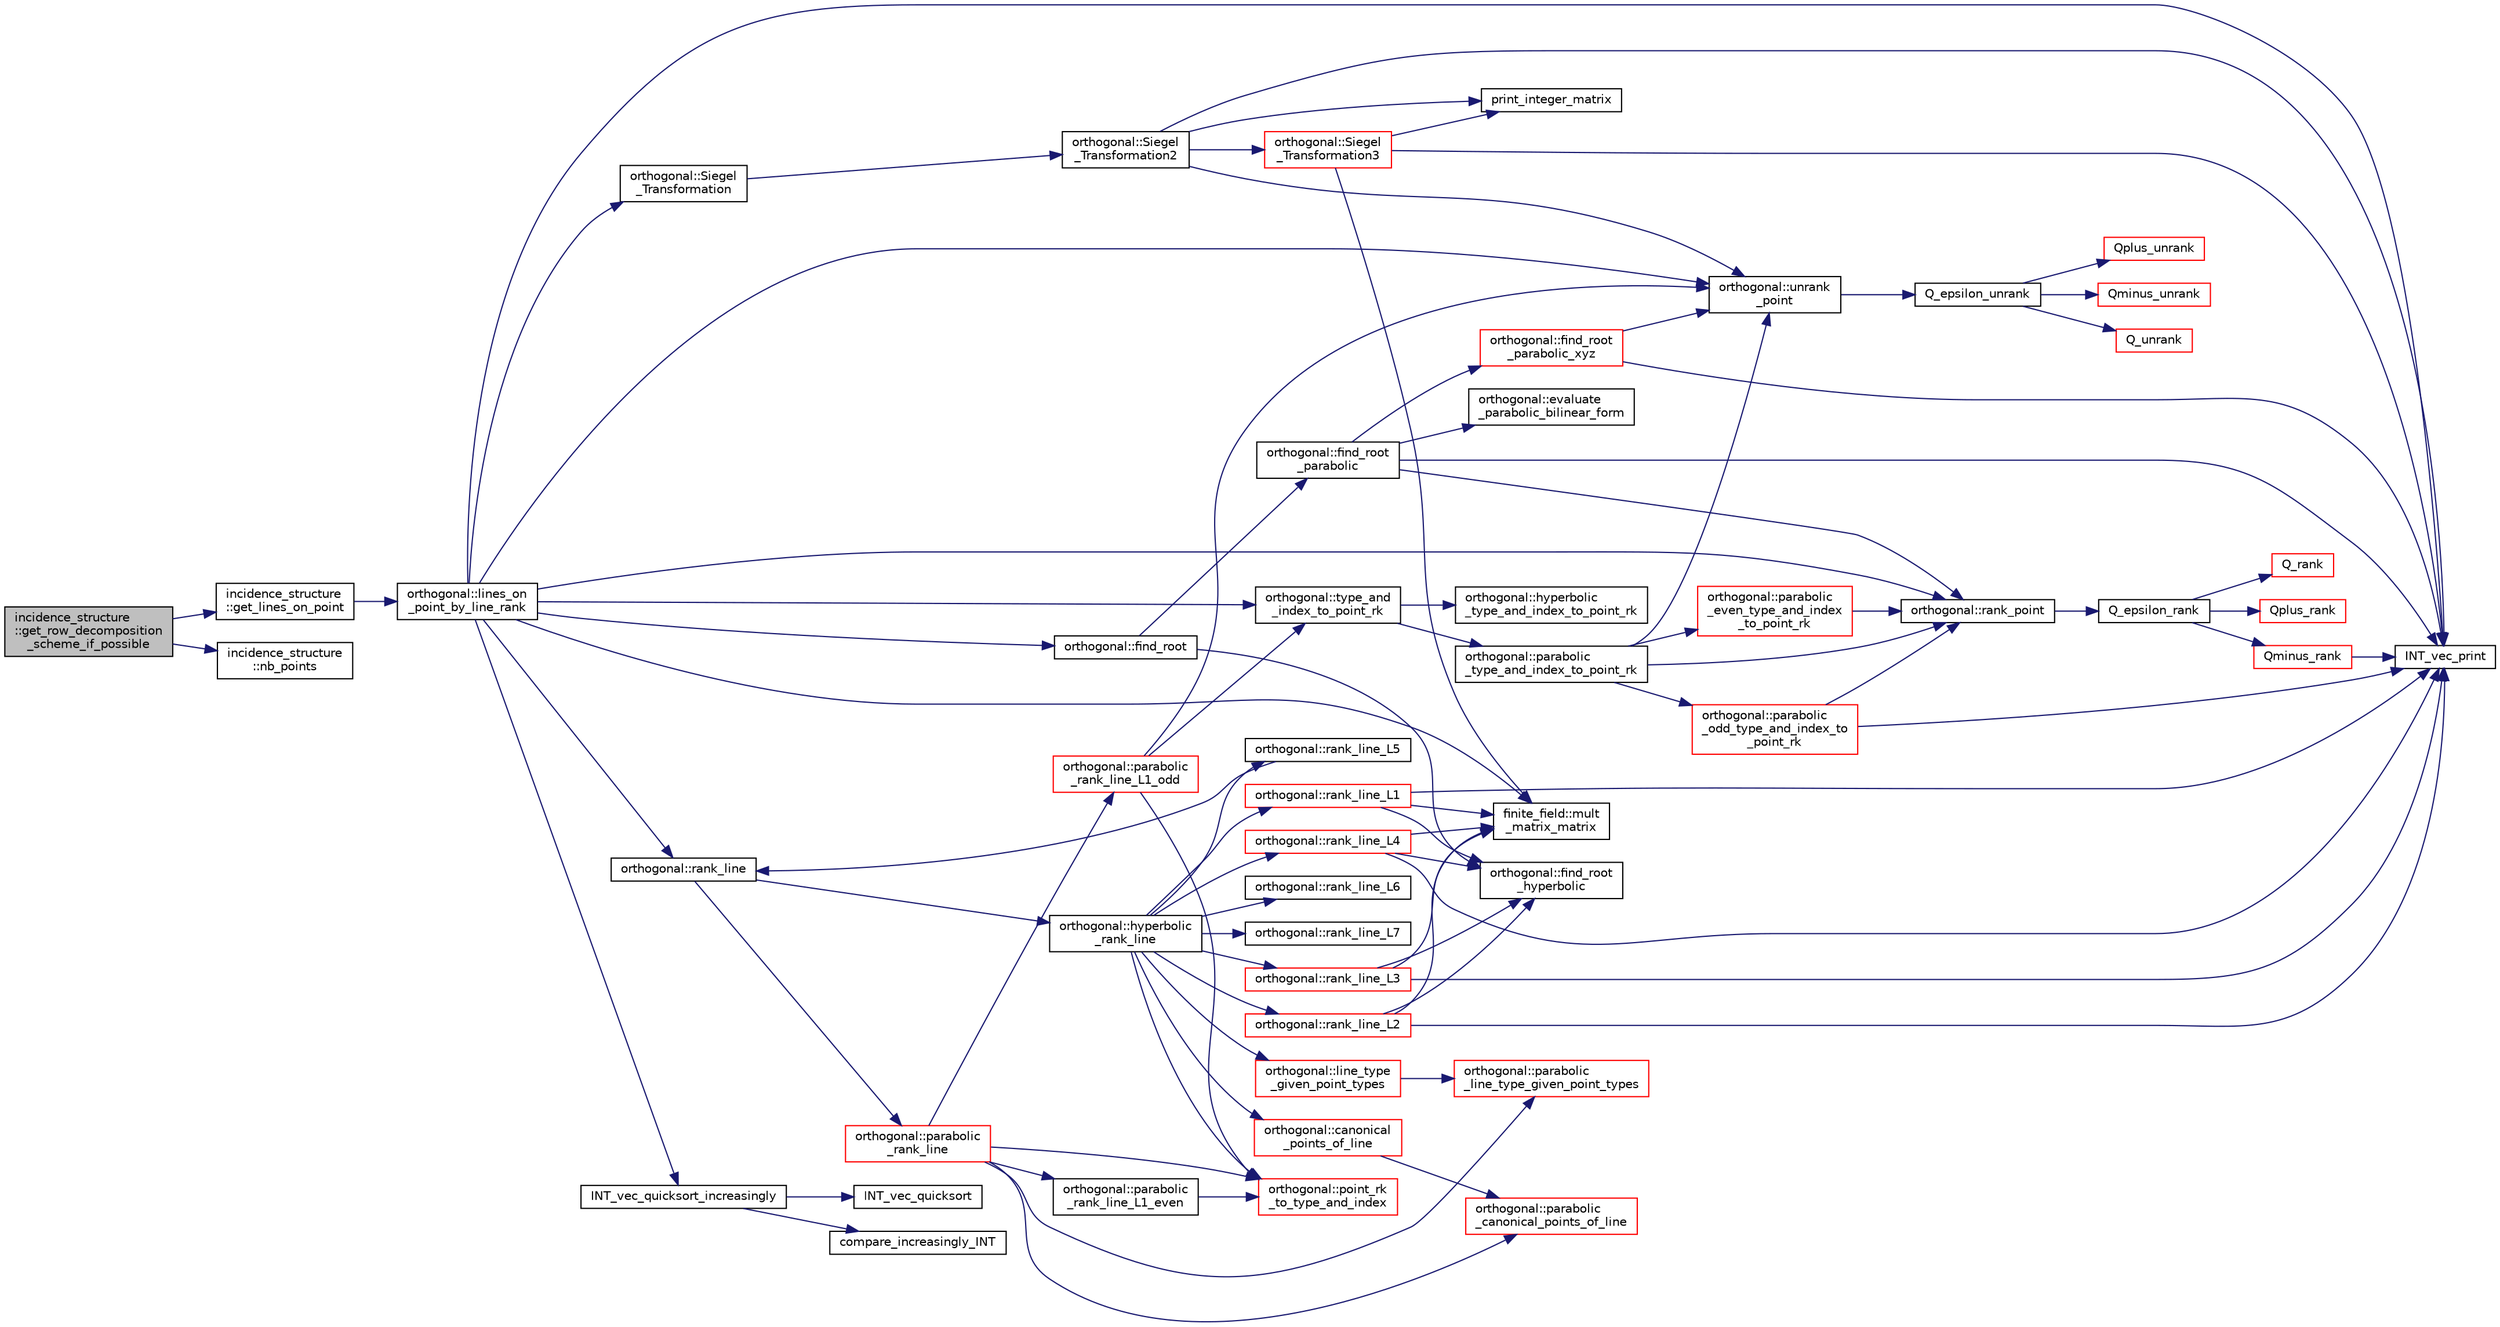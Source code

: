digraph "incidence_structure::get_row_decomposition_scheme_if_possible"
{
  edge [fontname="Helvetica",fontsize="10",labelfontname="Helvetica",labelfontsize="10"];
  node [fontname="Helvetica",fontsize="10",shape=record];
  rankdir="LR";
  Node4772 [label="incidence_structure\l::get_row_decomposition\l_scheme_if_possible",height=0.2,width=0.4,color="black", fillcolor="grey75", style="filled", fontcolor="black"];
  Node4772 -> Node4773 [color="midnightblue",fontsize="10",style="solid",fontname="Helvetica"];
  Node4773 [label="incidence_structure\l::get_lines_on_point",height=0.2,width=0.4,color="black", fillcolor="white", style="filled",URL="$da/d8a/classincidence__structure.html#a09148fd9478525b4a65c8e44833d1861"];
  Node4773 -> Node4774 [color="midnightblue",fontsize="10",style="solid",fontname="Helvetica"];
  Node4774 [label="orthogonal::lines_on\l_point_by_line_rank",height=0.2,width=0.4,color="black", fillcolor="white", style="filled",URL="$d7/daa/classorthogonal.html#adc21874b6da3cd3585c704994fb538aa"];
  Node4774 -> Node4775 [color="midnightblue",fontsize="10",style="solid",fontname="Helvetica"];
  Node4775 [label="orthogonal::type_and\l_index_to_point_rk",height=0.2,width=0.4,color="black", fillcolor="white", style="filled",URL="$d7/daa/classorthogonal.html#a319ef460cdfe3247d336c3fb482901eb"];
  Node4775 -> Node4776 [color="midnightblue",fontsize="10",style="solid",fontname="Helvetica"];
  Node4776 [label="orthogonal::hyperbolic\l_type_and_index_to_point_rk",height=0.2,width=0.4,color="black", fillcolor="white", style="filled",URL="$d7/daa/classorthogonal.html#af31cd843ff2e6eb4fe1ba9c49e62d1b8"];
  Node4775 -> Node4777 [color="midnightblue",fontsize="10",style="solid",fontname="Helvetica"];
  Node4777 [label="orthogonal::parabolic\l_type_and_index_to_point_rk",height=0.2,width=0.4,color="black", fillcolor="white", style="filled",URL="$d7/daa/classorthogonal.html#a67c316cf01b382762e6ac372f522d106"];
  Node4777 -> Node4778 [color="midnightblue",fontsize="10",style="solid",fontname="Helvetica"];
  Node4778 [label="orthogonal::unrank\l_point",height=0.2,width=0.4,color="black", fillcolor="white", style="filled",URL="$d7/daa/classorthogonal.html#ab655117100f7c66c19817b84ac5ac0a0"];
  Node4778 -> Node4779 [color="midnightblue",fontsize="10",style="solid",fontname="Helvetica"];
  Node4779 [label="Q_epsilon_unrank",height=0.2,width=0.4,color="black", fillcolor="white", style="filled",URL="$d4/d67/geometry_8h.html#af162c4d30d4a6528299e37551c353e7b"];
  Node4779 -> Node4780 [color="midnightblue",fontsize="10",style="solid",fontname="Helvetica"];
  Node4780 [label="Q_unrank",height=0.2,width=0.4,color="red", fillcolor="white", style="filled",URL="$db/da0/lib_2foundations_2geometry_2orthogonal__points_8_c.html#a6d02923d5b54ef796934e753e6f5b65b"];
  Node4779 -> Node4798 [color="midnightblue",fontsize="10",style="solid",fontname="Helvetica"];
  Node4798 [label="Qplus_unrank",height=0.2,width=0.4,color="red", fillcolor="white", style="filled",URL="$db/da0/lib_2foundations_2geometry_2orthogonal__points_8_c.html#ad50512edd586919700e033744b4a03c8"];
  Node4779 -> Node4799 [color="midnightblue",fontsize="10",style="solid",fontname="Helvetica"];
  Node4799 [label="Qminus_unrank",height=0.2,width=0.4,color="red", fillcolor="white", style="filled",URL="$db/da0/lib_2foundations_2geometry_2orthogonal__points_8_c.html#ac2dd18f435ab479095b836a483c12c7d"];
  Node4777 -> Node4800 [color="midnightblue",fontsize="10",style="solid",fontname="Helvetica"];
  Node4800 [label="orthogonal::rank_point",height=0.2,width=0.4,color="black", fillcolor="white", style="filled",URL="$d7/daa/classorthogonal.html#adb4f1528590a804b3c011a68c9ebf655"];
  Node4800 -> Node4801 [color="midnightblue",fontsize="10",style="solid",fontname="Helvetica"];
  Node4801 [label="Q_epsilon_rank",height=0.2,width=0.4,color="black", fillcolor="white", style="filled",URL="$d4/d67/geometry_8h.html#a0949e1151174e2988aa697cb31942e97"];
  Node4801 -> Node4802 [color="midnightblue",fontsize="10",style="solid",fontname="Helvetica"];
  Node4802 [label="Q_rank",height=0.2,width=0.4,color="red", fillcolor="white", style="filled",URL="$db/da0/lib_2foundations_2geometry_2orthogonal__points_8_c.html#ad2671f4db3224df1e22494b9d946375e"];
  Node4801 -> Node4818 [color="midnightblue",fontsize="10",style="solid",fontname="Helvetica"];
  Node4818 [label="Qplus_rank",height=0.2,width=0.4,color="red", fillcolor="white", style="filled",URL="$db/da0/lib_2foundations_2geometry_2orthogonal__points_8_c.html#aaa1be357d007a845ce2866169d63afb7"];
  Node4801 -> Node4819 [color="midnightblue",fontsize="10",style="solid",fontname="Helvetica"];
  Node4819 [label="Qminus_rank",height=0.2,width=0.4,color="red", fillcolor="white", style="filled",URL="$db/da0/lib_2foundations_2geometry_2orthogonal__points_8_c.html#aec3e3dad3c2c12fa081edab0af2cb91a"];
  Node4819 -> Node4808 [color="midnightblue",fontsize="10",style="solid",fontname="Helvetica"];
  Node4808 [label="INT_vec_print",height=0.2,width=0.4,color="black", fillcolor="white", style="filled",URL="$df/dbf/sajeeb_8_c.html#a79a5901af0b47dd0d694109543c027fe"];
  Node4777 -> Node4821 [color="midnightblue",fontsize="10",style="solid",fontname="Helvetica"];
  Node4821 [label="orthogonal::parabolic\l_even_type_and_index\l_to_point_rk",height=0.2,width=0.4,color="red", fillcolor="white", style="filled",URL="$d7/daa/classorthogonal.html#af43894039e8c5a8039f52b93dfa3ff77"];
  Node4821 -> Node4800 [color="midnightblue",fontsize="10",style="solid",fontname="Helvetica"];
  Node4777 -> Node4834 [color="midnightblue",fontsize="10",style="solid",fontname="Helvetica"];
  Node4834 [label="orthogonal::parabolic\l_odd_type_and_index_to\l_point_rk",height=0.2,width=0.4,color="red", fillcolor="white", style="filled",URL="$d7/daa/classorthogonal.html#aac70113614b52601e38b3ce8cbffbc9a"];
  Node4834 -> Node4808 [color="midnightblue",fontsize="10",style="solid",fontname="Helvetica"];
  Node4834 -> Node4800 [color="midnightblue",fontsize="10",style="solid",fontname="Helvetica"];
  Node4774 -> Node4778 [color="midnightblue",fontsize="10",style="solid",fontname="Helvetica"];
  Node4774 -> Node4838 [color="midnightblue",fontsize="10",style="solid",fontname="Helvetica"];
  Node4838 [label="orthogonal::find_root",height=0.2,width=0.4,color="black", fillcolor="white", style="filled",URL="$d7/daa/classorthogonal.html#a7cad6e763a1f49ab5e372a26f5cdf247"];
  Node4838 -> Node4839 [color="midnightblue",fontsize="10",style="solid",fontname="Helvetica"];
  Node4839 [label="orthogonal::find_root\l_hyperbolic",height=0.2,width=0.4,color="black", fillcolor="white", style="filled",URL="$d7/daa/classorthogonal.html#a4cb66d7aec283cd032a99cb9b2b9992d"];
  Node4838 -> Node4840 [color="midnightblue",fontsize="10",style="solid",fontname="Helvetica"];
  Node4840 [label="orthogonal::find_root\l_parabolic",height=0.2,width=0.4,color="black", fillcolor="white", style="filled",URL="$d7/daa/classorthogonal.html#a2e4453bb31692707f8a9e8b660b2e136"];
  Node4840 -> Node4841 [color="midnightblue",fontsize="10",style="solid",fontname="Helvetica"];
  Node4841 [label="orthogonal::find_root\l_parabolic_xyz",height=0.2,width=0.4,color="red", fillcolor="white", style="filled",URL="$d7/daa/classorthogonal.html#a17dba83065c664a7d174c4693e87493b"];
  Node4841 -> Node4778 [color="midnightblue",fontsize="10",style="solid",fontname="Helvetica"];
  Node4841 -> Node4808 [color="midnightblue",fontsize="10",style="solid",fontname="Helvetica"];
  Node4840 -> Node4808 [color="midnightblue",fontsize="10",style="solid",fontname="Helvetica"];
  Node4840 -> Node4842 [color="midnightblue",fontsize="10",style="solid",fontname="Helvetica"];
  Node4842 [label="orthogonal::evaluate\l_parabolic_bilinear_form",height=0.2,width=0.4,color="black", fillcolor="white", style="filled",URL="$d7/daa/classorthogonal.html#a8ee79da4c853cd384a0028cbebbbe0ee"];
  Node4840 -> Node4800 [color="midnightblue",fontsize="10",style="solid",fontname="Helvetica"];
  Node4774 -> Node4843 [color="midnightblue",fontsize="10",style="solid",fontname="Helvetica"];
  Node4843 [label="orthogonal::Siegel\l_Transformation",height=0.2,width=0.4,color="black", fillcolor="white", style="filled",URL="$d7/daa/classorthogonal.html#a27258e68c99323ac8de66fedbe565a3d"];
  Node4843 -> Node4844 [color="midnightblue",fontsize="10",style="solid",fontname="Helvetica"];
  Node4844 [label="orthogonal::Siegel\l_Transformation2",height=0.2,width=0.4,color="black", fillcolor="white", style="filled",URL="$d7/daa/classorthogonal.html#aaf1945ebd71495f1b362e5091d4b30ec"];
  Node4844 -> Node4778 [color="midnightblue",fontsize="10",style="solid",fontname="Helvetica"];
  Node4844 -> Node4808 [color="midnightblue",fontsize="10",style="solid",fontname="Helvetica"];
  Node4844 -> Node4845 [color="midnightblue",fontsize="10",style="solid",fontname="Helvetica"];
  Node4845 [label="orthogonal::Siegel\l_Transformation3",height=0.2,width=0.4,color="red", fillcolor="white", style="filled",URL="$d7/daa/classorthogonal.html#ac9129abf3f825e8c7d5591d1ba116ac7"];
  Node4845 -> Node4808 [color="midnightblue",fontsize="10",style="solid",fontname="Helvetica"];
  Node4845 -> Node4850 [color="midnightblue",fontsize="10",style="solid",fontname="Helvetica"];
  Node4850 [label="print_integer_matrix",height=0.2,width=0.4,color="black", fillcolor="white", style="filled",URL="$d5/db4/io__and__os_8h.html#ab4d187a9b89a64102b971201b789b653"];
  Node4845 -> Node4852 [color="midnightblue",fontsize="10",style="solid",fontname="Helvetica"];
  Node4852 [label="finite_field::mult\l_matrix_matrix",height=0.2,width=0.4,color="black", fillcolor="white", style="filled",URL="$df/d5a/classfinite__field.html#a5e28706b815838d0ec34de1fa74bc3c4"];
  Node4844 -> Node4850 [color="midnightblue",fontsize="10",style="solid",fontname="Helvetica"];
  Node4774 -> Node4852 [color="midnightblue",fontsize="10",style="solid",fontname="Helvetica"];
  Node4774 -> Node4800 [color="midnightblue",fontsize="10",style="solid",fontname="Helvetica"];
  Node4774 -> Node4866 [color="midnightblue",fontsize="10",style="solid",fontname="Helvetica"];
  Node4866 [label="orthogonal::rank_line",height=0.2,width=0.4,color="black", fillcolor="white", style="filled",URL="$d7/daa/classorthogonal.html#a5e1b5a3eb76840f425e71f25dabcd470"];
  Node4866 -> Node4867 [color="midnightblue",fontsize="10",style="solid",fontname="Helvetica"];
  Node4867 [label="orthogonal::hyperbolic\l_rank_line",height=0.2,width=0.4,color="black", fillcolor="white", style="filled",URL="$d7/daa/classorthogonal.html#a2810f9a6851f445b03fdbfe2a888e9f5"];
  Node4867 -> Node4868 [color="midnightblue",fontsize="10",style="solid",fontname="Helvetica"];
  Node4868 [label="orthogonal::point_rk\l_to_type_and_index",height=0.2,width=0.4,color="red", fillcolor="white", style="filled",URL="$d7/daa/classorthogonal.html#a5419c9c6b60c81e6e66f3606e7ad1815"];
  Node4867 -> Node4881 [color="midnightblue",fontsize="10",style="solid",fontname="Helvetica"];
  Node4881 [label="orthogonal::line_type\l_given_point_types",height=0.2,width=0.4,color="red", fillcolor="white", style="filled",URL="$d7/daa/classorthogonal.html#abffd6b3e0d545fbe7799a2e2c1038aba"];
  Node4881 -> Node4889 [color="midnightblue",fontsize="10",style="solid",fontname="Helvetica"];
  Node4889 [label="orthogonal::parabolic\l_line_type_given_point_types",height=0.2,width=0.4,color="red", fillcolor="white", style="filled",URL="$d7/daa/classorthogonal.html#af1894e9b4951ea3b58fafaec8e1314d4"];
  Node4867 -> Node4898 [color="midnightblue",fontsize="10",style="solid",fontname="Helvetica"];
  Node4898 [label="orthogonal::canonical\l_points_of_line",height=0.2,width=0.4,color="red", fillcolor="white", style="filled",URL="$d7/daa/classorthogonal.html#a561d7c5426dcdb221a961ab2f0d89ae4"];
  Node4898 -> Node4907 [color="midnightblue",fontsize="10",style="solid",fontname="Helvetica"];
  Node4907 [label="orthogonal::parabolic\l_canonical_points_of_line",height=0.2,width=0.4,color="red", fillcolor="white", style="filled",URL="$d7/daa/classorthogonal.html#a7f1b4034dcfc0c22f06242b179466594"];
  Node4867 -> Node4913 [color="midnightblue",fontsize="10",style="solid",fontname="Helvetica"];
  Node4913 [label="orthogonal::rank_line_L1",height=0.2,width=0.4,color="red", fillcolor="white", style="filled",URL="$d7/daa/classorthogonal.html#a2d89d504dee5256f035591c1cb64e129"];
  Node4913 -> Node4808 [color="midnightblue",fontsize="10",style="solid",fontname="Helvetica"];
  Node4913 -> Node4839 [color="midnightblue",fontsize="10",style="solid",fontname="Helvetica"];
  Node4913 -> Node4852 [color="midnightblue",fontsize="10",style="solid",fontname="Helvetica"];
  Node4867 -> Node4915 [color="midnightblue",fontsize="10",style="solid",fontname="Helvetica"];
  Node4915 [label="orthogonal::rank_line_L2",height=0.2,width=0.4,color="red", fillcolor="white", style="filled",URL="$d7/daa/classorthogonal.html#abd9adb280933c973c9288e2764f72256"];
  Node4915 -> Node4808 [color="midnightblue",fontsize="10",style="solid",fontname="Helvetica"];
  Node4915 -> Node4839 [color="midnightblue",fontsize="10",style="solid",fontname="Helvetica"];
  Node4915 -> Node4852 [color="midnightblue",fontsize="10",style="solid",fontname="Helvetica"];
  Node4867 -> Node4916 [color="midnightblue",fontsize="10",style="solid",fontname="Helvetica"];
  Node4916 [label="orthogonal::rank_line_L3",height=0.2,width=0.4,color="red", fillcolor="white", style="filled",URL="$d7/daa/classorthogonal.html#a45ebd133d98a13f8c10e1ff0310874a9"];
  Node4916 -> Node4808 [color="midnightblue",fontsize="10",style="solid",fontname="Helvetica"];
  Node4916 -> Node4839 [color="midnightblue",fontsize="10",style="solid",fontname="Helvetica"];
  Node4916 -> Node4852 [color="midnightblue",fontsize="10",style="solid",fontname="Helvetica"];
  Node4867 -> Node4917 [color="midnightblue",fontsize="10",style="solid",fontname="Helvetica"];
  Node4917 [label="orthogonal::rank_line_L4",height=0.2,width=0.4,color="red", fillcolor="white", style="filled",URL="$d7/daa/classorthogonal.html#a80dc34bc12588a8b6e70cf00cd9558a6"];
  Node4917 -> Node4808 [color="midnightblue",fontsize="10",style="solid",fontname="Helvetica"];
  Node4917 -> Node4839 [color="midnightblue",fontsize="10",style="solid",fontname="Helvetica"];
  Node4917 -> Node4852 [color="midnightblue",fontsize="10",style="solid",fontname="Helvetica"];
  Node4867 -> Node4918 [color="midnightblue",fontsize="10",style="solid",fontname="Helvetica"];
  Node4918 [label="orthogonal::rank_line_L5",height=0.2,width=0.4,color="black", fillcolor="white", style="filled",URL="$d7/daa/classorthogonal.html#a80bcc065004ef76b70cef437fff6f54c"];
  Node4918 -> Node4866 [color="midnightblue",fontsize="10",style="solid",fontname="Helvetica"];
  Node4867 -> Node4919 [color="midnightblue",fontsize="10",style="solid",fontname="Helvetica"];
  Node4919 [label="orthogonal::rank_line_L6",height=0.2,width=0.4,color="black", fillcolor="white", style="filled",URL="$d7/daa/classorthogonal.html#aa32bfc8e78ece724ecbc703e94288a14"];
  Node4867 -> Node4920 [color="midnightblue",fontsize="10",style="solid",fontname="Helvetica"];
  Node4920 [label="orthogonal::rank_line_L7",height=0.2,width=0.4,color="black", fillcolor="white", style="filled",URL="$d7/daa/classorthogonal.html#aea60e6f3746fe39f8d321bc51f67fa3e"];
  Node4866 -> Node4921 [color="midnightblue",fontsize="10",style="solid",fontname="Helvetica"];
  Node4921 [label="orthogonal::parabolic\l_rank_line",height=0.2,width=0.4,color="red", fillcolor="white", style="filled",URL="$d7/daa/classorthogonal.html#a7df334ceca90bc5b90c56354dbaf45c9"];
  Node4921 -> Node4868 [color="midnightblue",fontsize="10",style="solid",fontname="Helvetica"];
  Node4921 -> Node4889 [color="midnightblue",fontsize="10",style="solid",fontname="Helvetica"];
  Node4921 -> Node4907 [color="midnightblue",fontsize="10",style="solid",fontname="Helvetica"];
  Node4921 -> Node4922 [color="midnightblue",fontsize="10",style="solid",fontname="Helvetica"];
  Node4922 [label="orthogonal::parabolic\l_rank_line_L1_even",height=0.2,width=0.4,color="black", fillcolor="white", style="filled",URL="$d7/daa/classorthogonal.html#a7f055ba3f318499430444e583ed03ee3"];
  Node4922 -> Node4868 [color="midnightblue",fontsize="10",style="solid",fontname="Helvetica"];
  Node4921 -> Node4923 [color="midnightblue",fontsize="10",style="solid",fontname="Helvetica"];
  Node4923 [label="orthogonal::parabolic\l_rank_line_L1_odd",height=0.2,width=0.4,color="red", fillcolor="white", style="filled",URL="$d7/daa/classorthogonal.html#aab93abadf848b0a5d72b367f155cd7e4"];
  Node4923 -> Node4775 [color="midnightblue",fontsize="10",style="solid",fontname="Helvetica"];
  Node4923 -> Node4868 [color="midnightblue",fontsize="10",style="solid",fontname="Helvetica"];
  Node4923 -> Node4778 [color="midnightblue",fontsize="10",style="solid",fontname="Helvetica"];
  Node4774 -> Node4943 [color="midnightblue",fontsize="10",style="solid",fontname="Helvetica"];
  Node4943 [label="INT_vec_quicksort_increasingly",height=0.2,width=0.4,color="black", fillcolor="white", style="filled",URL="$d5/de2/foundations_2data__structures_2data__structures_8h.html#a31ccee746bc644f58816c67bc3a0e237"];
  Node4943 -> Node4944 [color="midnightblue",fontsize="10",style="solid",fontname="Helvetica"];
  Node4944 [label="INT_vec_quicksort",height=0.2,width=0.4,color="black", fillcolor="white", style="filled",URL="$d4/dd7/sorting_8_c.html#a06b413b423531ad098e9536031cc91ef"];
  Node4943 -> Node4945 [color="midnightblue",fontsize="10",style="solid",fontname="Helvetica"];
  Node4945 [label="compare_increasingly_INT",height=0.2,width=0.4,color="black", fillcolor="white", style="filled",URL="$d4/dd7/sorting_8_c.html#aa182150f114c64f81fcefcbc6d292790"];
  Node4774 -> Node4808 [color="midnightblue",fontsize="10",style="solid",fontname="Helvetica"];
  Node4772 -> Node4946 [color="midnightblue",fontsize="10",style="solid",fontname="Helvetica"];
  Node4946 [label="incidence_structure\l::nb_points",height=0.2,width=0.4,color="black", fillcolor="white", style="filled",URL="$da/d8a/classincidence__structure.html#aff5f6bfdc7470e73082ee6faacf0af64"];
}

